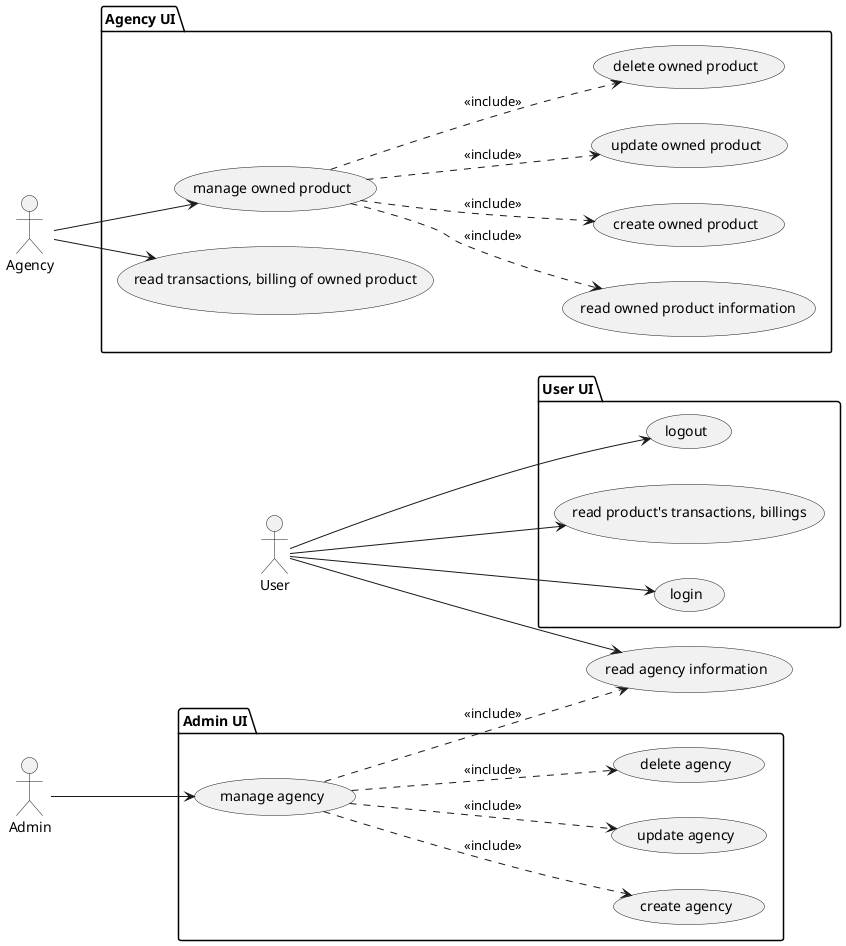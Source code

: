
@startuml

package "User UI" {
    (login)
    (logout)
    (read product's transactions, billings)
}

package "Agency UI" {
    (manage owned product)
    (read transactions, billing of owned product)
    (read owned product information)
    (create owned product)
    (update owned product)
    (delete owned product)
}

package "Admin UI" {
    (manage agency)
    (create agency)
    (update agency)
    (delete agency)
}

left to right direction

(manage agency) ..> (read agency information): <<include>>
(manage agency) ..> (create agency): <<include>>
(manage agency) ..> (update agency): <<include>>
(manage agency) ..> (delete agency): <<include>>


Admin --> (manage agency)

(manage owned product) ..> (read owned product information): <<include>>
(manage owned product) ..> (create owned product): <<include>>
(manage owned product) ..> (update owned product): <<include>>
(manage owned product) ..> (delete owned product): <<include>>

Agency --> (manage owned product)
Agency --> (read transactions, billing of owned product)


User --> (login)
User --> (logout)
User --> (read product's transactions, billings)
User --> (read agency information)
@enduml
